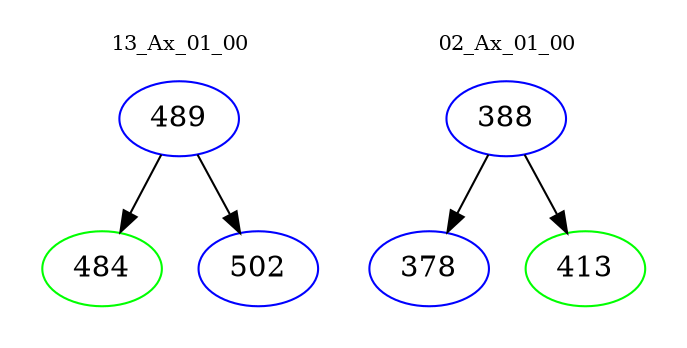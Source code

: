 digraph{
subgraph cluster_0 {
color = white
label = "13_Ax_01_00";
fontsize=10;
T0_489 [label="489", color="blue"]
T0_489 -> T0_484 [color="black"]
T0_484 [label="484", color="green"]
T0_489 -> T0_502 [color="black"]
T0_502 [label="502", color="blue"]
}
subgraph cluster_1 {
color = white
label = "02_Ax_01_00";
fontsize=10;
T1_388 [label="388", color="blue"]
T1_388 -> T1_378 [color="black"]
T1_378 [label="378", color="blue"]
T1_388 -> T1_413 [color="black"]
T1_413 [label="413", color="green"]
}
}
